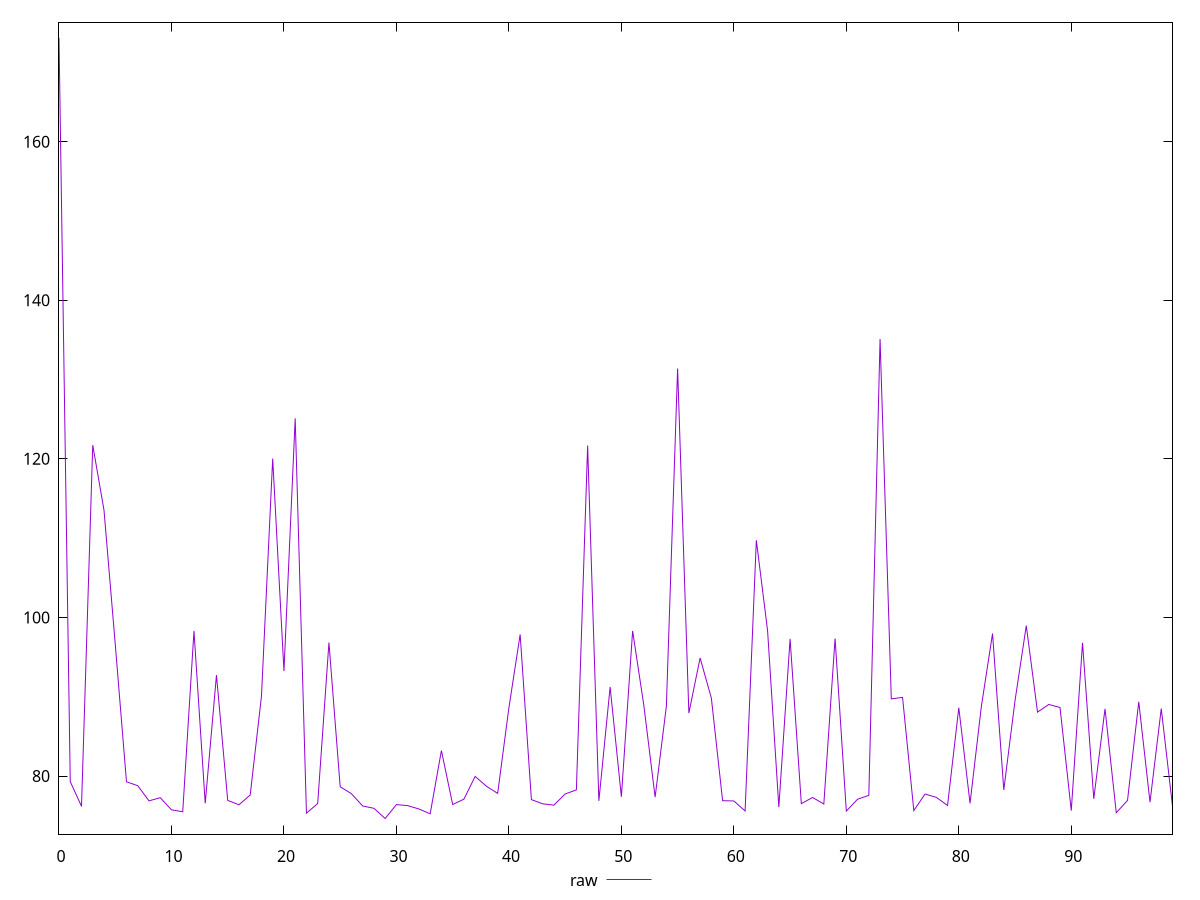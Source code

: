 reset

$raw <<EOF
0 173.09
1 79.29899999999999
2 76.181
3 121.734
4 113.536
5 96.65
6 79.267
7 78.786
8 76.871
9 77.265
10 75.741
11 75.48899999999999
12 98.295
13 76.55
14 92.73100000000001
15 76.928
16 76.375
17 77.606
18 90.061
19 120.036
20 93.243
21 125.112
22 75.319
23 76.532
24 96.83
25 78.646
26 77.768
27 76.224
28 75.92999999999999
29 74.642
30 76.4
31 76.265
32 75.84599999999999
33 75.23299999999999
34 83.215
35 76.40599999999999
36 77.08600000000001
37 79.952
38 78.716
39 77.81
40 88.603
41 97.853
42 77.026
43 76.5
44 76.329
45 77.73599999999999
46 78.255
47 121.673
48 76.869
49 91.231
50 77.384
51 98.298
52 88.88799999999999
53 77.338
54 88.785
55 131.40099999999998
56 87.943
57 94.891
58 89.83
59 76.88900000000001
60 76.857
61 75.59400000000001
62 109.732
63 98.31700000000001
64 76.075
65 97.299
66 76.515
67 77.295
68 76.473
69 97.348
70 75.58200000000001
71 77.074
72 77.562
73 135.108
74 89.727
75 89.92099999999999
76 75.649
77 77.723
78 77.31500000000001
79 76.28699999999999
80 88.615
81 76.55799999999999
82 88.718
83 97.971
84 78.245
85 89.519
86 98.967
87 88.062
88 89.026
89 88.64399999999999
90 75.639
91 96.80199999999999
92 77.13
93 88.475
94 75.366
95 76.923
96 89.36
97 76.705
98 88.504
99 76.208
EOF

set key outside below
set xrange [0:99]
set yrange [72.67304:175.05896]
set trange [72.67304:175.05896]
set terminal svg size 640, 500 enhanced background rgb 'white'
set output "reports/report_00031_2021-02-24T23-18-18.084Z/server-response-time/samples/agenda/raw/values.svg"

plot $raw title "raw" with line

reset
